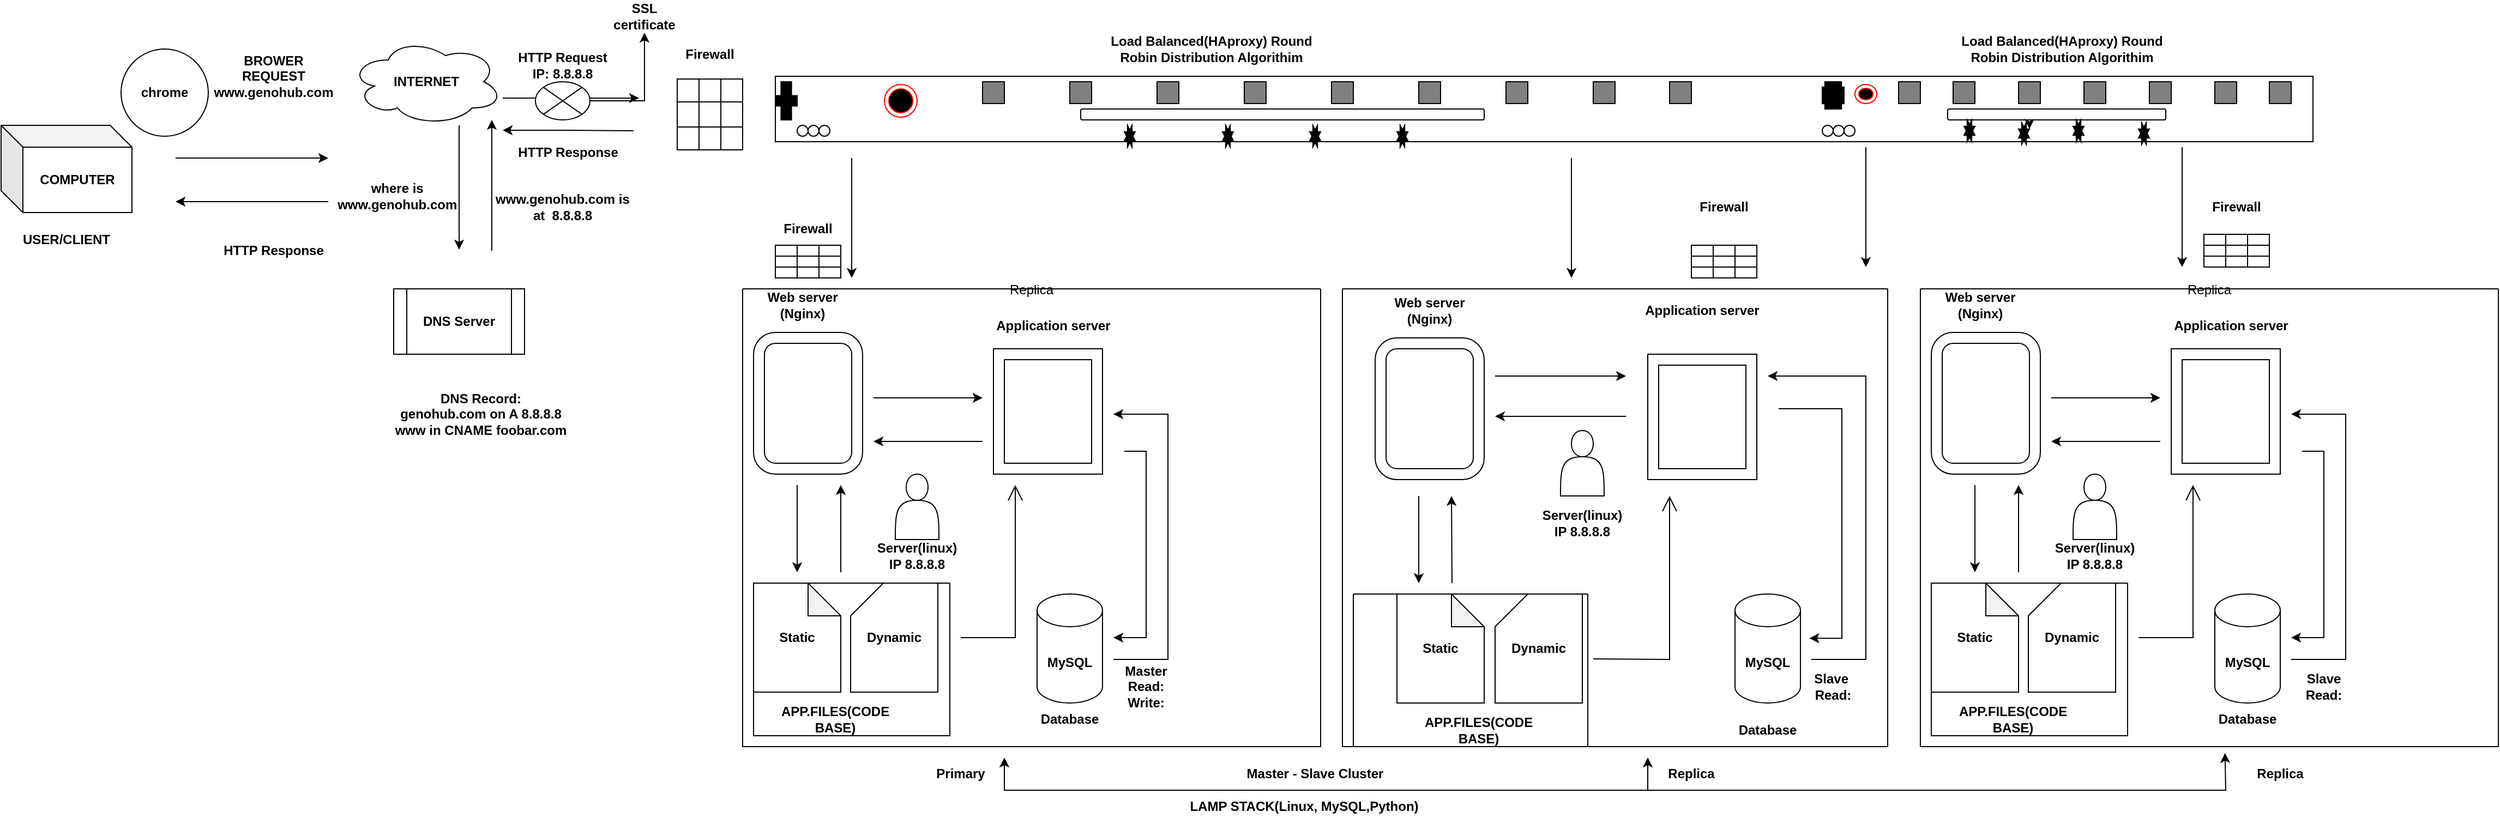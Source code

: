 <mxfile version="20.8.16" type="device"><diagram name="Page-1" id="HRoF7E5MHBANflmWpe7b"><mxGraphModel dx="2460" dy="1522" grid="1" gridSize="10" guides="1" tooltips="1" connect="1" arrows="1" fold="1" page="1" pageScale="1" pageWidth="1100" pageHeight="850" math="0" shadow="0"><root><mxCell id="0"/><mxCell id="1" parent="0"/><mxCell id="24E-04LCnpg_u3vBAGib-1" value="USER/CLIENT" style="text;html=1;strokeColor=none;fillColor=none;align=center;verticalAlign=middle;whiteSpace=wrap;rounded=0;fontStyle=1" vertex="1" parent="1"><mxGeometry x="-70" y="-520" width="60" height="30" as="geometry"/></mxCell><mxCell id="24E-04LCnpg_u3vBAGib-2" value="chrome" style="ellipse;whiteSpace=wrap;html=1;aspect=fixed;fontStyle=1" vertex="1" parent="1"><mxGeometry x="10" y="-680" width="80" height="80" as="geometry"/></mxCell><mxCell id="24E-04LCnpg_u3vBAGib-3" value="BROWER REQUEST&lt;br&gt;www.genohub.com" style="text;html=1;strokeColor=none;fillColor=none;align=center;verticalAlign=middle;whiteSpace=wrap;rounded=0;fontStyle=1" vertex="1" parent="1"><mxGeometry x="100" y="-680" width="100" height="50" as="geometry"/></mxCell><mxCell id="24E-04LCnpg_u3vBAGib-4" value="" style="edgeStyle=none;orthogonalLoop=1;jettySize=auto;html=1;rounded=0;" edge="1" parent="1"><mxGeometry width="80" relative="1" as="geometry"><mxPoint x="110" y="-580" as="sourcePoint"/><mxPoint x="200" y="-580" as="targetPoint"/><Array as="points"><mxPoint x="60" y="-580"/><mxPoint x="120" y="-580"/></Array></mxGeometry></mxCell><mxCell id="24E-04LCnpg_u3vBAGib-5" value="" style="ellipse;shape=cloud;whiteSpace=wrap;html=1;" vertex="1" parent="1"><mxGeometry x="220" y="-690" width="140" height="80" as="geometry"/></mxCell><mxCell id="24E-04LCnpg_u3vBAGib-6" value="INTERNET" style="text;html=1;strokeColor=none;fillColor=none;align=center;verticalAlign=middle;whiteSpace=wrap;rounded=0;fontStyle=1" vertex="1" parent="1"><mxGeometry x="260" y="-665" width="60" height="30" as="geometry"/></mxCell><mxCell id="24E-04LCnpg_u3vBAGib-7" value="" style="edgeStyle=none;orthogonalLoop=1;jettySize=auto;html=1;rounded=0;" edge="1" parent="1"><mxGeometry width="80" relative="1" as="geometry"><mxPoint x="200" y="-540" as="sourcePoint"/><mxPoint x="60" y="-540" as="targetPoint"/><Array as="points"/></mxGeometry></mxCell><mxCell id="24E-04LCnpg_u3vBAGib-8" value="" style="edgeStyle=none;orthogonalLoop=1;jettySize=auto;html=1;rounded=0;" edge="1" parent="1"><mxGeometry width="100" relative="1" as="geometry"><mxPoint x="360" y="-635" as="sourcePoint"/><mxPoint x="485" y="-635" as="targetPoint"/><Array as="points"/></mxGeometry></mxCell><mxCell id="24E-04LCnpg_u3vBAGib-9" value="" style="edgeStyle=none;orthogonalLoop=1;jettySize=auto;html=1;rounded=0;" edge="1" parent="1"><mxGeometry width="80" relative="1" as="geometry"><mxPoint x="480" y="-605" as="sourcePoint"/><mxPoint x="360" y="-605.5" as="targetPoint"/><Array as="points"><mxPoint x="420" y="-605.5"/><mxPoint x="380" y="-605.5"/></Array></mxGeometry></mxCell><mxCell id="24E-04LCnpg_u3vBAGib-10" value="" style="edgeStyle=none;orthogonalLoop=1;jettySize=auto;html=1;rounded=0;entryX=0.25;entryY=0.875;entryDx=0;entryDy=0;entryPerimeter=0;" edge="1" parent="1"><mxGeometry width="80" relative="1" as="geometry"><mxPoint x="350" y="-525" as="sourcePoint"/><mxPoint x="350" y="-615" as="targetPoint"/><Array as="points"><mxPoint x="350" y="-495"/></Array></mxGeometry></mxCell><mxCell id="24E-04LCnpg_u3vBAGib-11" style="edgeStyle=orthogonalEdgeStyle;rounded=0;orthogonalLoop=1;jettySize=auto;html=1;exitX=0.55;exitY=0.95;exitDx=0;exitDy=0;exitPerimeter=0;" edge="1" parent="1"><mxGeometry relative="1" as="geometry"><mxPoint x="320" y="-496" as="targetPoint"/><mxPoint x="320" y="-610" as="sourcePoint"/><Array as="points"><mxPoint x="320" y="-590"/><mxPoint x="320" y="-590"/></Array></mxGeometry></mxCell><mxCell id="24E-04LCnpg_u3vBAGib-12" value="where is&amp;nbsp;&lt;br&gt;www.genohub.com&amp;nbsp;" style="text;html=1;strokeColor=none;fillColor=none;align=center;verticalAlign=middle;whiteSpace=wrap;rounded=0;fontStyle=1" vertex="1" parent="1"><mxGeometry x="230" y="-560" width="70" height="30" as="geometry"/></mxCell><mxCell id="24E-04LCnpg_u3vBAGib-13" value="www.genohub.com&amp;nbsp;is at&amp;nbsp; 8.8.8.8" style="text;html=1;strokeColor=none;fillColor=none;align=center;verticalAlign=middle;whiteSpace=wrap;rounded=0;fontStyle=1" vertex="1" parent="1"><mxGeometry x="370" y="-550" width="90" height="30" as="geometry"/></mxCell><mxCell id="24E-04LCnpg_u3vBAGib-14" value="HTTP Response" style="text;html=1;strokeColor=none;fillColor=none;align=center;verticalAlign=middle;whiteSpace=wrap;rounded=0;fontStyle=1" vertex="1" parent="1"><mxGeometry x="100" y="-510" width="100" height="30" as="geometry"/></mxCell><mxCell id="24E-04LCnpg_u3vBAGib-15" value="HTTP Request IP: 8.8.8.8" style="text;html=1;strokeColor=none;fillColor=none;align=center;verticalAlign=middle;whiteSpace=wrap;rounded=0;fontStyle=1" vertex="1" parent="1"><mxGeometry x="370" y="-680" width="90" height="30" as="geometry"/></mxCell><mxCell id="24E-04LCnpg_u3vBAGib-16" value="HTTP Response" style="text;html=1;strokeColor=none;fillColor=none;align=center;verticalAlign=middle;whiteSpace=wrap;rounded=0;fontStyle=1" vertex="1" parent="1"><mxGeometry x="370" y="-600" width="100" height="30" as="geometry"/></mxCell><mxCell id="24E-04LCnpg_u3vBAGib-17" value="DNS Server" style="shape=process;whiteSpace=wrap;html=1;backgroundOutline=1;fontStyle=1" vertex="1" parent="1"><mxGeometry x="260" y="-460" width="120" height="60" as="geometry"/></mxCell><mxCell id="24E-04LCnpg_u3vBAGib-18" value="DNS Record:&lt;br&gt;genohub.com on A 8.8.8.8&lt;br&gt;www in CNAME foobar.com" style="text;html=1;strokeColor=none;fillColor=none;align=center;verticalAlign=middle;whiteSpace=wrap;rounded=0;fontStyle=1" vertex="1" parent="1"><mxGeometry x="250" y="-370" width="180" height="50" as="geometry"/></mxCell><mxCell id="24E-04LCnpg_u3vBAGib-19" value="COMPUTER" style="shape=cube;whiteSpace=wrap;html=1;boundedLbl=1;backgroundOutline=1;darkOpacity=0.05;darkOpacity2=0.1;fontStyle=1" vertex="1" parent="1"><mxGeometry x="-100" y="-610" width="120" height="80" as="geometry"/></mxCell><mxCell id="24E-04LCnpg_u3vBAGib-20" value="" style="verticalLabelPosition=bottom;verticalAlign=top;html=1;shape=mxgraph.basic.rect;fillColor2=none;strokeWidth=1;size=20;indent=5;" vertex="1" parent="1"><mxGeometry x="610" y="-655" width="1410" height="60" as="geometry"/></mxCell><mxCell id="24E-04LCnpg_u3vBAGib-21" value="Server(linux)&lt;br&gt;IP 8.8.8.8" style="text;html=1;strokeColor=none;fillColor=none;align=center;verticalAlign=middle;whiteSpace=wrap;rounded=0;fontStyle=1" vertex="1" parent="1"><mxGeometry x="1310" y="-260" width="80" height="30" as="geometry"/></mxCell><mxCell id="24E-04LCnpg_u3vBAGib-22" value="Static" style="shape=note;whiteSpace=wrap;html=1;backgroundOutline=1;darkOpacity=0.05;fontStyle=1" vertex="1" parent="1"><mxGeometry x="1180" y="-180" width="80" height="100" as="geometry"/></mxCell><mxCell id="24E-04LCnpg_u3vBAGib-23" value="Dynamic" style="shape=card;whiteSpace=wrap;html=1;fontStyle=1" vertex="1" parent="1"><mxGeometry x="1270" y="-180" width="80" height="100" as="geometry"/></mxCell><mxCell id="24E-04LCnpg_u3vBAGib-24" value="&lt;b&gt;MySQL&lt;/b&gt;" style="shape=cylinder3;whiteSpace=wrap;html=1;boundedLbl=1;backgroundOutline=1;size=15;" vertex="1" parent="1"><mxGeometry x="1490" y="-180" width="60" height="100" as="geometry"/></mxCell><mxCell id="24E-04LCnpg_u3vBAGib-25" value="" style="shape=actor;whiteSpace=wrap;html=1;" vertex="1" parent="1"><mxGeometry x="1330" y="-330" width="40" height="60" as="geometry"/></mxCell><mxCell id="24E-04LCnpg_u3vBAGib-26" value="" style="endArrow=open;endFill=1;endSize=12;html=1;rounded=0;" edge="1" parent="1"><mxGeometry width="160" relative="1" as="geometry"><mxPoint x="1360" y="-120.5" as="sourcePoint"/><mxPoint x="1430" y="-270" as="targetPoint"/><Array as="points"><mxPoint x="1430" y="-120"/><mxPoint x="1430" y="-190"/></Array></mxGeometry></mxCell><mxCell id="24E-04LCnpg_u3vBAGib-27" value="" style="verticalLabelPosition=bottom;verticalAlign=top;html=1;shape=mxgraph.basic.8_point_star;rotation=-180;fillColor=#000000;" vertex="1" parent="1"><mxGeometry x="1020" y="-610" width="10" height="20" as="geometry"/></mxCell><mxCell id="24E-04LCnpg_u3vBAGib-28" value="" style="verticalLabelPosition=bottom;verticalAlign=top;html=1;shape=mxgraph.basic.8_point_star;fillColor=#000000;" vertex="1" parent="1"><mxGeometry x="1100" y="-610" width="10" height="20" as="geometry"/></mxCell><mxCell id="24E-04LCnpg_u3vBAGib-29" value="" style="verticalLabelPosition=bottom;verticalAlign=top;html=1;shape=mxgraph.basic.8_point_star;fillColor=#000000;" vertex="1" parent="1"><mxGeometry x="1180" y="-610" width="10" height="20" as="geometry"/></mxCell><mxCell id="24E-04LCnpg_u3vBAGib-30" value="" style="verticalLabelPosition=bottom;verticalAlign=top;html=1;shape=mxgraph.basic.8_point_star;fillColor=#000000;" vertex="1" parent="1"><mxGeometry x="930" y="-610" width="10" height="20" as="geometry"/></mxCell><mxCell id="24E-04LCnpg_u3vBAGib-31" value="" style="whiteSpace=wrap;html=1;aspect=fixed;rotation=90;fillColor=#808080;" vertex="1" parent="1"><mxGeometry x="960" y="-650" width="20" height="20" as="geometry"/></mxCell><mxCell id="24E-04LCnpg_u3vBAGib-32" value="" style="whiteSpace=wrap;html=1;aspect=fixed;rotation=90;fillColor=#808080;" vertex="1" parent="1"><mxGeometry x="1040" y="-650" width="20" height="20" as="geometry"/></mxCell><mxCell id="24E-04LCnpg_u3vBAGib-33" value="" style="whiteSpace=wrap;html=1;aspect=fixed;rotation=90;fillColor=#808080;" vertex="1" parent="1"><mxGeometry x="1120" y="-650" width="20" height="20" as="geometry"/></mxCell><mxCell id="24E-04LCnpg_u3vBAGib-34" value="" style="whiteSpace=wrap;html=1;aspect=fixed;rotation=90;fillColor=#808080;" vertex="1" parent="1"><mxGeometry x="1200" y="-650" width="20" height="20" as="geometry"/></mxCell><mxCell id="24E-04LCnpg_u3vBAGib-35" value="" style="whiteSpace=wrap;html=1;aspect=fixed;rotation=90;fillColor=#808080;" vertex="1" parent="1"><mxGeometry x="1280" y="-650" width="20" height="20" as="geometry"/></mxCell><mxCell id="24E-04LCnpg_u3vBAGib-36" value="" style="whiteSpace=wrap;html=1;aspect=fixed;rotation=90;fillColor=#808080;" vertex="1" parent="1"><mxGeometry x="800" y="-650" width="20" height="20" as="geometry"/></mxCell><mxCell id="24E-04LCnpg_u3vBAGib-37" value="" style="whiteSpace=wrap;html=1;aspect=fixed;rotation=90;fillColor=#808080;" vertex="1" parent="1"><mxGeometry x="1430" y="-650" width="20" height="20" as="geometry"/></mxCell><mxCell id="24E-04LCnpg_u3vBAGib-38" value="" style="whiteSpace=wrap;html=1;aspect=fixed;rotation=90;fillColor=#808080;" vertex="1" parent="1"><mxGeometry x="1360" y="-650" width="20" height="20" as="geometry"/></mxCell><mxCell id="24E-04LCnpg_u3vBAGib-39" value="" style="whiteSpace=wrap;html=1;aspect=fixed;rotation=90;fillColor=#808080;" vertex="1" parent="1"><mxGeometry x="880" y="-650" width="20" height="20" as="geometry"/></mxCell><mxCell id="24E-04LCnpg_u3vBAGib-40" value="" style="rounded=1;whiteSpace=wrap;html=1;fillColor=#FFFFFF;" vertex="1" parent="1"><mxGeometry x="890" y="-625" width="370" height="10" as="geometry"/></mxCell><mxCell id="24E-04LCnpg_u3vBAGib-41" value="" style="ellipse;whiteSpace=wrap;html=1;aspect=fixed;fillColor=#FFFFFF;" vertex="1" parent="1"><mxGeometry x="630" y="-610" width="10" height="10" as="geometry"/></mxCell><mxCell id="24E-04LCnpg_u3vBAGib-42" value="" style="ellipse;whiteSpace=wrap;html=1;aspect=fixed;fillColor=#FFFFFF;" vertex="1" parent="1"><mxGeometry x="650" y="-610" width="10" height="10" as="geometry"/></mxCell><mxCell id="24E-04LCnpg_u3vBAGib-43" value="" style="ellipse;whiteSpace=wrap;html=1;aspect=fixed;fillColor=#FFFFFF;" vertex="1" parent="1"><mxGeometry x="640" y="-610" width="10" height="10" as="geometry"/></mxCell><mxCell id="24E-04LCnpg_u3vBAGib-44" value="" style="shape=cross;whiteSpace=wrap;html=1;fillColor=#000000;size=0.48;" vertex="1" parent="1"><mxGeometry x="610" y="-650" width="20" height="35" as="geometry"/></mxCell><mxCell id="24E-04LCnpg_u3vBAGib-45" value="Replica" style="swimlane;startSize=0;fontStyle=0" vertex="1" parent="1"><mxGeometry x="580" y="-460" width="530" height="420" as="geometry"/></mxCell><mxCell id="24E-04LCnpg_u3vBAGib-46" value="Dynamic" style="shape=card;whiteSpace=wrap;html=1;fontStyle=1" vertex="1" parent="24E-04LCnpg_u3vBAGib-45"><mxGeometry x="99" y="270" width="80" height="100" as="geometry"/></mxCell><mxCell id="24E-04LCnpg_u3vBAGib-47" value="Static" style="shape=note;whiteSpace=wrap;html=1;backgroundOutline=1;darkOpacity=0.05;fontStyle=1" vertex="1" parent="24E-04LCnpg_u3vBAGib-45"><mxGeometry x="10" y="270" width="80" height="100" as="geometry"/></mxCell><mxCell id="24E-04LCnpg_u3vBAGib-48" value="APP.FILES(CODE BASE)" style="text;html=1;strokeColor=none;fillColor=none;align=center;verticalAlign=middle;whiteSpace=wrap;rounded=0;fontStyle=1" vertex="1" parent="24E-04LCnpg_u3vBAGib-45"><mxGeometry x="50" y="380" width="70" height="30" as="geometry"/></mxCell><mxCell id="24E-04LCnpg_u3vBAGib-49" value="MySQL" style="shape=cylinder3;whiteSpace=wrap;html=1;boundedLbl=1;backgroundOutline=1;size=15;fontStyle=1" vertex="1" parent="24E-04LCnpg_u3vBAGib-45"><mxGeometry x="270" y="280" width="60" height="100" as="geometry"/></mxCell><mxCell id="24E-04LCnpg_u3vBAGib-50" value="Database" style="text;html=1;strokeColor=none;fillColor=none;align=center;verticalAlign=middle;whiteSpace=wrap;rounded=0;fontStyle=1" vertex="1" parent="24E-04LCnpg_u3vBAGib-45"><mxGeometry x="270" y="380" width="60" height="30" as="geometry"/></mxCell><mxCell id="24E-04LCnpg_u3vBAGib-51" value="" style="edgeStyle=none;orthogonalLoop=1;jettySize=auto;html=1;rounded=0;" edge="1" parent="24E-04LCnpg_u3vBAGib-45"><mxGeometry width="100" relative="1" as="geometry"><mxPoint x="120" y="100" as="sourcePoint"/><mxPoint x="220" y="100" as="targetPoint"/><Array as="points"/></mxGeometry></mxCell><mxCell id="24E-04LCnpg_u3vBAGib-52" value="" style="verticalLabelPosition=bottom;verticalAlign=top;html=1;shape=mxgraph.basic.frame;dx=10;whiteSpace=wrap;" vertex="1" parent="24E-04LCnpg_u3vBAGib-45"><mxGeometry x="230" y="55" width="100" height="115" as="geometry"/></mxCell><mxCell id="24E-04LCnpg_u3vBAGib-53" value="" style="edgeStyle=none;orthogonalLoop=1;jettySize=auto;html=1;rounded=0;" edge="1" parent="24E-04LCnpg_u3vBAGib-45"><mxGeometry width="80" relative="1" as="geometry"><mxPoint x="340" y="340" as="sourcePoint"/><mxPoint x="340" y="115" as="targetPoint"/><Array as="points"><mxPoint x="360" y="340"/><mxPoint x="390" y="340"/><mxPoint x="390" y="275"/><mxPoint x="390" y="115"/></Array></mxGeometry></mxCell><mxCell id="24E-04LCnpg_u3vBAGib-54" value="" style="edgeStyle=orthogonalEdgeStyle;rounded=0;orthogonalLoop=1;jettySize=auto;html=1;" edge="1" parent="24E-04LCnpg_u3vBAGib-45"><mxGeometry relative="1" as="geometry"><mxPoint x="50" y="190" as="sourcePoint"/><mxPoint x="50" y="260" as="targetPoint"/><Array as="points"><mxPoint x="50" y="180"/><mxPoint x="50" y="180"/></Array></mxGeometry></mxCell><mxCell id="24E-04LCnpg_u3vBAGib-55" style="edgeStyle=orthogonalEdgeStyle;rounded=0;orthogonalLoop=1;jettySize=auto;html=1;" edge="1" parent="24E-04LCnpg_u3vBAGib-45"><mxGeometry relative="1" as="geometry"><mxPoint x="340" y="320" as="targetPoint"/><mxPoint x="350" y="149" as="sourcePoint"/><Array as="points"><mxPoint x="370" y="149"/><mxPoint x="370" y="320"/><mxPoint x="340" y="320"/></Array></mxGeometry></mxCell><mxCell id="24E-04LCnpg_u3vBAGib-56" value="" style="endArrow=open;endFill=1;endSize=12;html=1;rounded=0;" edge="1" parent="24E-04LCnpg_u3vBAGib-45"><mxGeometry width="160" relative="1" as="geometry"><mxPoint x="200" y="320" as="sourcePoint"/><mxPoint x="250" y="180" as="targetPoint"/><Array as="points"><mxPoint x="250" y="320"/><mxPoint x="250" y="250"/></Array></mxGeometry></mxCell><mxCell id="24E-04LCnpg_u3vBAGib-57" value="" style="shape=actor;whiteSpace=wrap;html=1;" vertex="1" parent="24E-04LCnpg_u3vBAGib-45"><mxGeometry x="140" y="170" width="40" height="60" as="geometry"/></mxCell><mxCell id="24E-04LCnpg_u3vBAGib-58" value="Server(linux)&lt;br&gt;IP 8.8.8.8" style="text;html=1;strokeColor=none;fillColor=none;align=center;verticalAlign=middle;whiteSpace=wrap;rounded=0;fontStyle=1" vertex="1" parent="24E-04LCnpg_u3vBAGib-45"><mxGeometry x="120" y="230" width="80" height="30" as="geometry"/></mxCell><mxCell id="24E-04LCnpg_u3vBAGib-59" value="&lt;b&gt;Application server&lt;/b&gt;" style="text;strokeColor=none;align=center;fillColor=none;html=1;verticalAlign=middle;whiteSpace=wrap;rounded=0;" vertex="1" parent="24E-04LCnpg_u3vBAGib-45"><mxGeometry x="230" y="18.75" width="110" height="30" as="geometry"/></mxCell><mxCell id="24E-04LCnpg_u3vBAGib-60" value="" style="edgeStyle=none;orthogonalLoop=1;jettySize=auto;html=1;rounded=0;" edge="1" parent="24E-04LCnpg_u3vBAGib-45"><mxGeometry width="80" relative="1" as="geometry"><mxPoint x="90" y="260" as="sourcePoint"/><mxPoint x="90" y="180" as="targetPoint"/><Array as="points"/></mxGeometry></mxCell><mxCell id="24E-04LCnpg_u3vBAGib-61" value="" style="swimlane;startSize=0;" vertex="1" parent="24E-04LCnpg_u3vBAGib-45"><mxGeometry x="10" y="270" width="180" height="140" as="geometry"/></mxCell><mxCell id="24E-04LCnpg_u3vBAGib-62" value="" style="verticalLabelPosition=bottom;verticalAlign=top;html=1;shape=mxgraph.basic.rounded_frame;dx=10;whiteSpace=wrap;fillColor=#FFFFFF;" vertex="1" parent="24E-04LCnpg_u3vBAGib-45"><mxGeometry x="10" y="40" width="100" height="130" as="geometry"/></mxCell><mxCell id="24E-04LCnpg_u3vBAGib-63" value="&lt;b&gt;Web server&lt;br&gt;(Nginx)&lt;br&gt;&lt;/b&gt;" style="text;html=1;strokeColor=none;fillColor=none;align=center;verticalAlign=middle;whiteSpace=wrap;rounded=0;" vertex="1" parent="24E-04LCnpg_u3vBAGib-45"><mxGeometry x="20" width="70" height="30" as="geometry"/></mxCell><mxCell id="24E-04LCnpg_u3vBAGib-64" value="" style="edgeStyle=none;orthogonalLoop=1;jettySize=auto;html=1;rounded=0;" edge="1" parent="24E-04LCnpg_u3vBAGib-45"><mxGeometry width="80" relative="1" as="geometry"><mxPoint x="220" y="140" as="sourcePoint"/><mxPoint x="120" y="140" as="targetPoint"/><Array as="points"><mxPoint x="130" y="140"/></Array></mxGeometry></mxCell><mxCell id="24E-04LCnpg_u3vBAGib-65" value="Master&lt;br&gt;Read:&lt;br&gt;Write:" style="text;html=1;strokeColor=none;fillColor=none;align=center;verticalAlign=middle;whiteSpace=wrap;rounded=0;fontStyle=1" vertex="1" parent="24E-04LCnpg_u3vBAGib-45"><mxGeometry x="340" y="350" width="60" height="30" as="geometry"/></mxCell><mxCell id="24E-04LCnpg_u3vBAGib-66" value="" style="swimlane;startSize=0;fillColor=#FFFFFF;" vertex="1" parent="1"><mxGeometry x="1130" y="-460" width="500" height="420" as="geometry"/></mxCell><mxCell id="24E-04LCnpg_u3vBAGib-67" value="Database" style="text;html=1;strokeColor=none;fillColor=none;align=center;verticalAlign=middle;whiteSpace=wrap;rounded=0;fontStyle=1" vertex="1" parent="24E-04LCnpg_u3vBAGib-66"><mxGeometry x="360" y="390" width="60" height="30" as="geometry"/></mxCell><mxCell id="24E-04LCnpg_u3vBAGib-68" value="APP.FILES(CODE BASE)" style="text;html=1;strokeColor=none;fillColor=none;align=center;verticalAlign=middle;whiteSpace=wrap;rounded=0;fontStyle=1" vertex="1" parent="24E-04LCnpg_u3vBAGib-66"><mxGeometry x="90" y="390" width="70" height="30" as="geometry"/></mxCell><mxCell id="24E-04LCnpg_u3vBAGib-69" value="" style="verticalLabelPosition=bottom;verticalAlign=top;html=1;shape=mxgraph.basic.rounded_frame;dx=10;whiteSpace=wrap;fillColor=#FFFFFF;" vertex="1" parent="24E-04LCnpg_u3vBAGib-66"><mxGeometry x="30" y="45" width="100" height="130" as="geometry"/></mxCell><mxCell id="24E-04LCnpg_u3vBAGib-70" value="&lt;b&gt;Web server&lt;br&gt;(Nginx)&lt;br&gt;&lt;/b&gt;" style="text;html=1;strokeColor=none;fillColor=none;align=center;verticalAlign=middle;whiteSpace=wrap;rounded=0;" vertex="1" parent="24E-04LCnpg_u3vBAGib-66"><mxGeometry x="45" y="5" width="70" height="30" as="geometry"/></mxCell><mxCell id="24E-04LCnpg_u3vBAGib-71" value="" style="verticalLabelPosition=bottom;verticalAlign=top;html=1;shape=mxgraph.basic.frame;dx=10;whiteSpace=wrap;" vertex="1" parent="24E-04LCnpg_u3vBAGib-66"><mxGeometry x="280" y="60" width="100" height="115" as="geometry"/></mxCell><mxCell id="24E-04LCnpg_u3vBAGib-72" value="&lt;b&gt;Application server&lt;/b&gt;" style="text;strokeColor=none;align=center;fillColor=none;html=1;verticalAlign=middle;whiteSpace=wrap;rounded=0;" vertex="1" parent="24E-04LCnpg_u3vBAGib-66"><mxGeometry x="275" y="5" width="110" height="30" as="geometry"/></mxCell><mxCell id="24E-04LCnpg_u3vBAGib-73" value="" style="edgeStyle=none;orthogonalLoop=1;jettySize=auto;html=1;rounded=0;" edge="1" parent="24E-04LCnpg_u3vBAGib-66"><mxGeometry width="80" relative="1" as="geometry"><mxPoint x="260" y="117" as="sourcePoint"/><mxPoint x="140" y="117" as="targetPoint"/><Array as="points"><mxPoint x="160" y="117"/></Array></mxGeometry></mxCell><mxCell id="24E-04LCnpg_u3vBAGib-74" value="" style="edgeStyle=none;orthogonalLoop=1;jettySize=auto;html=1;rounded=0;" edge="1" parent="24E-04LCnpg_u3vBAGib-66"><mxGeometry width="100" relative="1" as="geometry"><mxPoint x="140" y="80" as="sourcePoint"/><mxPoint x="260" y="80" as="targetPoint"/><Array as="points"/></mxGeometry></mxCell><mxCell id="24E-04LCnpg_u3vBAGib-75" style="edgeStyle=orthogonalEdgeStyle;rounded=0;orthogonalLoop=1;jettySize=auto;html=1;" edge="1" parent="24E-04LCnpg_u3vBAGib-66"><mxGeometry relative="1" as="geometry"><mxPoint x="428.2" y="320.585" as="targetPoint"/><mxPoint x="400" y="110" as="sourcePoint"/><Array as="points"><mxPoint x="458" y="110"/><mxPoint x="458" y="321"/></Array></mxGeometry></mxCell><mxCell id="24E-04LCnpg_u3vBAGib-76" value="" style="edgeStyle=none;orthogonalLoop=1;jettySize=auto;html=1;rounded=0;" edge="1" parent="24E-04LCnpg_u3vBAGib-66"><mxGeometry width="80" relative="1" as="geometry"><mxPoint x="430" y="340" as="sourcePoint"/><mxPoint x="390" y="80" as="targetPoint"/><Array as="points"><mxPoint x="430" y="340"/><mxPoint x="450" y="340"/><mxPoint x="480" y="340"/><mxPoint x="480" y="285"/><mxPoint x="480" y="240"/><mxPoint x="480" y="80"/></Array></mxGeometry></mxCell><mxCell id="24E-04LCnpg_u3vBAGib-77" value="" style="edgeStyle=none;orthogonalLoop=1;jettySize=auto;html=1;rounded=0;" edge="1" parent="24E-04LCnpg_u3vBAGib-66"><mxGeometry width="80" relative="1" as="geometry"><mxPoint x="100.5" y="270" as="sourcePoint"/><mxPoint x="100" y="190" as="targetPoint"/><Array as="points"/></mxGeometry></mxCell><mxCell id="24E-04LCnpg_u3vBAGib-78" style="edgeStyle=orthogonalEdgeStyle;rounded=0;orthogonalLoop=1;jettySize=auto;html=1;exitX=0.5;exitY=1;exitDx=0;exitDy=0;exitPerimeter=0;" edge="1" parent="24E-04LCnpg_u3vBAGib-66" source="24E-04LCnpg_u3vBAGib-69" target="24E-04LCnpg_u3vBAGib-69"><mxGeometry relative="1" as="geometry"/></mxCell><mxCell id="24E-04LCnpg_u3vBAGib-79" value="" style="edgeStyle=orthogonalEdgeStyle;rounded=0;orthogonalLoop=1;jettySize=auto;html=1;" edge="1" parent="24E-04LCnpg_u3vBAGib-66"><mxGeometry relative="1" as="geometry"><mxPoint x="70" y="190" as="sourcePoint"/><mxPoint x="70" y="270" as="targetPoint"/><Array as="points"><mxPoint x="70" y="220"/><mxPoint x="70" y="220"/></Array></mxGeometry></mxCell><mxCell id="24E-04LCnpg_u3vBAGib-80" value="Slave&amp;nbsp;&lt;br&gt;Read:" style="text;html=1;strokeColor=none;fillColor=none;align=center;verticalAlign=middle;whiteSpace=wrap;rounded=0;fontStyle=1" vertex="1" parent="24E-04LCnpg_u3vBAGib-66"><mxGeometry x="420" y="350" width="60" height="30" as="geometry"/></mxCell><mxCell id="24E-04LCnpg_u3vBAGib-81" value="" style="swimlane;startSize=0;" vertex="1" parent="24E-04LCnpg_u3vBAGib-66"><mxGeometry x="10" y="280" width="215" height="140" as="geometry"/></mxCell><mxCell id="24E-04LCnpg_u3vBAGib-82" value="" style="edgeStyle=orthogonalEdgeStyle;rounded=0;orthogonalLoop=1;jettySize=auto;html=1;" edge="1" parent="1"><mxGeometry relative="1" as="geometry"><mxPoint x="680" y="-580" as="sourcePoint"/><mxPoint x="680" y="-470" as="targetPoint"/><Array as="points"><mxPoint x="680" y="-500"/><mxPoint x="680" y="-500"/></Array></mxGeometry></mxCell><mxCell id="24E-04LCnpg_u3vBAGib-83" value="" style="edgeStyle=orthogonalEdgeStyle;rounded=0;orthogonalLoop=1;jettySize=auto;html=1;" edge="1" parent="1"><mxGeometry relative="1" as="geometry"><mxPoint x="1340" y="-580" as="sourcePoint"/><mxPoint x="1340" y="-470" as="targetPoint"/><Array as="points"><mxPoint x="1340" y="-470"/><mxPoint x="1340" y="-470"/></Array></mxGeometry></mxCell><mxCell id="24E-04LCnpg_u3vBAGib-84" value="" style="shape=table;startSize=0;container=1;collapsible=0;childLayout=tableLayout;fontSize=16;fillColor=#FFFFFF;" vertex="1" parent="1"><mxGeometry x="520" y="-652.5" width="60" height="65" as="geometry"/></mxCell><mxCell id="24E-04LCnpg_u3vBAGib-85" value="" style="shape=tableRow;horizontal=0;startSize=0;swimlaneHead=0;swimlaneBody=0;strokeColor=inherit;top=0;left=0;bottom=0;right=0;collapsible=0;dropTarget=0;fillColor=none;points=[[0,0.5],[1,0.5]];portConstraint=eastwest;fontSize=16;" vertex="1" parent="24E-04LCnpg_u3vBAGib-84"><mxGeometry width="60" height="21" as="geometry"/></mxCell><mxCell id="24E-04LCnpg_u3vBAGib-86" value="" style="shape=partialRectangle;html=1;whiteSpace=wrap;connectable=0;strokeColor=inherit;overflow=hidden;fillColor=none;top=0;left=0;bottom=0;right=0;pointerEvents=1;fontSize=16;" vertex="1" parent="24E-04LCnpg_u3vBAGib-85"><mxGeometry width="20" height="21" as="geometry"><mxRectangle width="20" height="21" as="alternateBounds"/></mxGeometry></mxCell><mxCell id="24E-04LCnpg_u3vBAGib-87" value="" style="shape=partialRectangle;html=1;whiteSpace=wrap;connectable=0;strokeColor=inherit;overflow=hidden;fillColor=none;top=0;left=0;bottom=0;right=0;pointerEvents=1;fontSize=16;" vertex="1" parent="24E-04LCnpg_u3vBAGib-85"><mxGeometry x="20" width="20" height="21" as="geometry"><mxRectangle width="20" height="21" as="alternateBounds"/></mxGeometry></mxCell><mxCell id="24E-04LCnpg_u3vBAGib-88" value="" style="shape=partialRectangle;html=1;whiteSpace=wrap;connectable=0;strokeColor=inherit;overflow=hidden;fillColor=none;top=0;left=0;bottom=0;right=0;pointerEvents=1;fontSize=16;" vertex="1" parent="24E-04LCnpg_u3vBAGib-85"><mxGeometry x="40" width="20" height="21" as="geometry"><mxRectangle width="20" height="21" as="alternateBounds"/></mxGeometry></mxCell><mxCell id="24E-04LCnpg_u3vBAGib-89" value="" style="shape=tableRow;horizontal=0;startSize=0;swimlaneHead=0;swimlaneBody=0;strokeColor=inherit;top=0;left=0;bottom=0;right=0;collapsible=0;dropTarget=0;fillColor=none;points=[[0,0.5],[1,0.5]];portConstraint=eastwest;fontSize=16;" vertex="1" parent="24E-04LCnpg_u3vBAGib-84"><mxGeometry y="21" width="60" height="23" as="geometry"/></mxCell><mxCell id="24E-04LCnpg_u3vBAGib-90" value="" style="shape=partialRectangle;html=1;whiteSpace=wrap;connectable=0;strokeColor=inherit;overflow=hidden;fillColor=none;top=0;left=0;bottom=0;right=0;pointerEvents=1;fontSize=16;" vertex="1" parent="24E-04LCnpg_u3vBAGib-89"><mxGeometry width="20" height="23" as="geometry"><mxRectangle width="20" height="23" as="alternateBounds"/></mxGeometry></mxCell><mxCell id="24E-04LCnpg_u3vBAGib-91" value="" style="shape=partialRectangle;html=1;whiteSpace=wrap;connectable=0;strokeColor=inherit;overflow=hidden;fillColor=none;top=0;left=0;bottom=0;right=0;pointerEvents=1;fontSize=16;" vertex="1" parent="24E-04LCnpg_u3vBAGib-89"><mxGeometry x="20" width="20" height="23" as="geometry"><mxRectangle width="20" height="23" as="alternateBounds"/></mxGeometry></mxCell><mxCell id="24E-04LCnpg_u3vBAGib-92" value="" style="shape=partialRectangle;html=1;whiteSpace=wrap;connectable=0;strokeColor=inherit;overflow=hidden;fillColor=none;top=0;left=0;bottom=0;right=0;pointerEvents=1;fontSize=16;" vertex="1" parent="24E-04LCnpg_u3vBAGib-89"><mxGeometry x="40" width="20" height="23" as="geometry"><mxRectangle width="20" height="23" as="alternateBounds"/></mxGeometry></mxCell><mxCell id="24E-04LCnpg_u3vBAGib-93" value="" style="shape=tableRow;horizontal=0;startSize=0;swimlaneHead=0;swimlaneBody=0;strokeColor=inherit;top=0;left=0;bottom=0;right=0;collapsible=0;dropTarget=0;fillColor=none;points=[[0,0.5],[1,0.5]];portConstraint=eastwest;fontSize=16;" vertex="1" parent="24E-04LCnpg_u3vBAGib-84"><mxGeometry y="44" width="60" height="21" as="geometry"/></mxCell><mxCell id="24E-04LCnpg_u3vBAGib-94" value="" style="shape=partialRectangle;html=1;whiteSpace=wrap;connectable=0;strokeColor=inherit;overflow=hidden;fillColor=none;top=0;left=0;bottom=0;right=0;pointerEvents=1;fontSize=16;" vertex="1" parent="24E-04LCnpg_u3vBAGib-93"><mxGeometry width="20" height="21" as="geometry"><mxRectangle width="20" height="21" as="alternateBounds"/></mxGeometry></mxCell><mxCell id="24E-04LCnpg_u3vBAGib-95" value="" style="shape=partialRectangle;html=1;whiteSpace=wrap;connectable=0;strokeColor=inherit;overflow=hidden;fillColor=none;top=0;left=0;bottom=0;right=0;pointerEvents=1;fontSize=16;" vertex="1" parent="24E-04LCnpg_u3vBAGib-93"><mxGeometry x="20" width="20" height="21" as="geometry"><mxRectangle width="20" height="21" as="alternateBounds"/></mxGeometry></mxCell><mxCell id="24E-04LCnpg_u3vBAGib-96" value="" style="shape=partialRectangle;html=1;whiteSpace=wrap;connectable=0;strokeColor=inherit;overflow=hidden;fillColor=none;top=0;left=0;bottom=0;right=0;pointerEvents=1;fontSize=16;" vertex="1" parent="24E-04LCnpg_u3vBAGib-93"><mxGeometry x="40" width="20" height="21" as="geometry"><mxRectangle width="20" height="21" as="alternateBounds"/></mxGeometry></mxCell><mxCell id="24E-04LCnpg_u3vBAGib-97" style="edgeStyle=orthogonalEdgeStyle;rounded=0;orthogonalLoop=1;jettySize=auto;html=1;exitX=1;exitY=0.5;exitDx=0;exitDy=0;" edge="1" parent="1" source="24E-04LCnpg_u3vBAGib-98" target="24E-04LCnpg_u3vBAGib-99"><mxGeometry relative="1" as="geometry"><mxPoint x="490" y="-710" as="targetPoint"/></mxGeometry></mxCell><mxCell id="24E-04LCnpg_u3vBAGib-98" value="" style="shape=sumEllipse;perimeter=ellipsePerimeter;whiteSpace=wrap;html=1;backgroundOutline=1;fillColor=#FFFFFF;" vertex="1" parent="1"><mxGeometry x="390" y="-650" width="50" height="35" as="geometry"/></mxCell><mxCell id="24E-04LCnpg_u3vBAGib-99" value="SSL certificate" style="text;html=1;strokeColor=none;fillColor=none;align=center;verticalAlign=middle;whiteSpace=wrap;rounded=0;fontStyle=1" vertex="1" parent="1"><mxGeometry x="460" y="-725" width="60" height="30" as="geometry"/></mxCell><mxCell id="24E-04LCnpg_u3vBAGib-100" value="Firewall" style="text;html=1;strokeColor=none;fillColor=none;align=center;verticalAlign=middle;whiteSpace=wrap;rounded=0;fontStyle=1" vertex="1" parent="1"><mxGeometry x="520" y="-690" width="60" height="30" as="geometry"/></mxCell><mxCell id="24E-04LCnpg_u3vBAGib-101" value="" style="shape=table;startSize=0;container=1;collapsible=0;childLayout=tableLayout;fontSize=16;fillColor=#FFFFFF;" vertex="1" parent="1"><mxGeometry x="610" y="-500" width="60" height="30" as="geometry"/></mxCell><mxCell id="24E-04LCnpg_u3vBAGib-102" value="" style="shape=tableRow;horizontal=0;startSize=0;swimlaneHead=0;swimlaneBody=0;strokeColor=inherit;top=0;left=0;bottom=0;right=0;collapsible=0;dropTarget=0;fillColor=none;points=[[0,0.5],[1,0.5]];portConstraint=eastwest;fontSize=16;" vertex="1" parent="24E-04LCnpg_u3vBAGib-101"><mxGeometry width="60" height="10" as="geometry"/></mxCell><mxCell id="24E-04LCnpg_u3vBAGib-103" value="" style="shape=partialRectangle;html=1;whiteSpace=wrap;connectable=0;strokeColor=inherit;overflow=hidden;fillColor=none;top=0;left=0;bottom=0;right=0;pointerEvents=1;fontSize=16;" vertex="1" parent="24E-04LCnpg_u3vBAGib-102"><mxGeometry width="20" height="10" as="geometry"><mxRectangle width="20" height="10" as="alternateBounds"/></mxGeometry></mxCell><mxCell id="24E-04LCnpg_u3vBAGib-104" value="" style="shape=partialRectangle;html=1;whiteSpace=wrap;connectable=0;strokeColor=inherit;overflow=hidden;fillColor=none;top=0;left=0;bottom=0;right=0;pointerEvents=1;fontSize=16;" vertex="1" parent="24E-04LCnpg_u3vBAGib-102"><mxGeometry x="20" width="20" height="10" as="geometry"><mxRectangle width="20" height="10" as="alternateBounds"/></mxGeometry></mxCell><mxCell id="24E-04LCnpg_u3vBAGib-105" value="" style="shape=partialRectangle;html=1;whiteSpace=wrap;connectable=0;strokeColor=inherit;overflow=hidden;fillColor=none;top=0;left=0;bottom=0;right=0;pointerEvents=1;fontSize=16;" vertex="1" parent="24E-04LCnpg_u3vBAGib-102"><mxGeometry x="40" width="20" height="10" as="geometry"><mxRectangle width="20" height="10" as="alternateBounds"/></mxGeometry></mxCell><mxCell id="24E-04LCnpg_u3vBAGib-106" value="" style="shape=tableRow;horizontal=0;startSize=0;swimlaneHead=0;swimlaneBody=0;strokeColor=inherit;top=0;left=0;bottom=0;right=0;collapsible=0;dropTarget=0;fillColor=none;points=[[0,0.5],[1,0.5]];portConstraint=eastwest;fontSize=16;" vertex="1" parent="24E-04LCnpg_u3vBAGib-101"><mxGeometry y="10" width="60" height="10" as="geometry"/></mxCell><mxCell id="24E-04LCnpg_u3vBAGib-107" value="" style="shape=partialRectangle;html=1;whiteSpace=wrap;connectable=0;strokeColor=inherit;overflow=hidden;fillColor=none;top=0;left=0;bottom=0;right=0;pointerEvents=1;fontSize=16;" vertex="1" parent="24E-04LCnpg_u3vBAGib-106"><mxGeometry width="20" height="10" as="geometry"><mxRectangle width="20" height="10" as="alternateBounds"/></mxGeometry></mxCell><mxCell id="24E-04LCnpg_u3vBAGib-108" value="" style="shape=partialRectangle;html=1;whiteSpace=wrap;connectable=0;strokeColor=inherit;overflow=hidden;fillColor=none;top=0;left=0;bottom=0;right=0;pointerEvents=1;fontSize=16;" vertex="1" parent="24E-04LCnpg_u3vBAGib-106"><mxGeometry x="20" width="20" height="10" as="geometry"><mxRectangle width="20" height="10" as="alternateBounds"/></mxGeometry></mxCell><mxCell id="24E-04LCnpg_u3vBAGib-109" value="" style="shape=partialRectangle;html=1;whiteSpace=wrap;connectable=0;strokeColor=inherit;overflow=hidden;fillColor=none;top=0;left=0;bottom=0;right=0;pointerEvents=1;fontSize=16;" vertex="1" parent="24E-04LCnpg_u3vBAGib-106"><mxGeometry x="40" width="20" height="10" as="geometry"><mxRectangle width="20" height="10" as="alternateBounds"/></mxGeometry></mxCell><mxCell id="24E-04LCnpg_u3vBAGib-110" value="" style="shape=tableRow;horizontal=0;startSize=0;swimlaneHead=0;swimlaneBody=0;strokeColor=inherit;top=0;left=0;bottom=0;right=0;collapsible=0;dropTarget=0;fillColor=none;points=[[0,0.5],[1,0.5]];portConstraint=eastwest;fontSize=16;" vertex="1" parent="24E-04LCnpg_u3vBAGib-101"><mxGeometry y="20" width="60" height="10" as="geometry"/></mxCell><mxCell id="24E-04LCnpg_u3vBAGib-111" value="" style="shape=partialRectangle;html=1;whiteSpace=wrap;connectable=0;strokeColor=inherit;overflow=hidden;fillColor=none;top=0;left=0;bottom=0;right=0;pointerEvents=1;fontSize=16;" vertex="1" parent="24E-04LCnpg_u3vBAGib-110"><mxGeometry width="20" height="10" as="geometry"><mxRectangle width="20" height="10" as="alternateBounds"/></mxGeometry></mxCell><mxCell id="24E-04LCnpg_u3vBAGib-112" value="" style="shape=partialRectangle;html=1;whiteSpace=wrap;connectable=0;strokeColor=inherit;overflow=hidden;fillColor=none;top=0;left=0;bottom=0;right=0;pointerEvents=1;fontSize=16;" vertex="1" parent="24E-04LCnpg_u3vBAGib-110"><mxGeometry x="20" width="20" height="10" as="geometry"><mxRectangle width="20" height="10" as="alternateBounds"/></mxGeometry></mxCell><mxCell id="24E-04LCnpg_u3vBAGib-113" value="" style="shape=partialRectangle;html=1;whiteSpace=wrap;connectable=0;strokeColor=inherit;overflow=hidden;fillColor=none;top=0;left=0;bottom=0;right=0;pointerEvents=1;fontSize=16;" vertex="1" parent="24E-04LCnpg_u3vBAGib-110"><mxGeometry x="40" width="20" height="10" as="geometry"><mxRectangle width="20" height="10" as="alternateBounds"/></mxGeometry></mxCell><mxCell id="24E-04LCnpg_u3vBAGib-114" value="Firewall" style="text;html=1;strokeColor=none;fillColor=none;align=center;verticalAlign=middle;whiteSpace=wrap;rounded=0;fontStyle=1" vertex="1" parent="1"><mxGeometry x="610" y="-530" width="60" height="30" as="geometry"/></mxCell><mxCell id="24E-04LCnpg_u3vBAGib-115" value="Firewall" style="text;html=1;strokeColor=none;fillColor=none;align=center;verticalAlign=middle;whiteSpace=wrap;rounded=0;fontStyle=1" vertex="1" parent="1"><mxGeometry x="1450" y="-550" width="60" height="30" as="geometry"/></mxCell><mxCell id="24E-04LCnpg_u3vBAGib-116" value="" style="shape=table;startSize=0;container=1;collapsible=0;childLayout=tableLayout;fontSize=16;fillColor=#FFFFFF;" vertex="1" parent="1"><mxGeometry x="1450" y="-500" width="60" height="30" as="geometry"/></mxCell><mxCell id="24E-04LCnpg_u3vBAGib-117" value="" style="shape=tableRow;horizontal=0;startSize=0;swimlaneHead=0;swimlaneBody=0;strokeColor=inherit;top=0;left=0;bottom=0;right=0;collapsible=0;dropTarget=0;fillColor=none;points=[[0,0.5],[1,0.5]];portConstraint=eastwest;fontSize=16;" vertex="1" parent="24E-04LCnpg_u3vBAGib-116"><mxGeometry width="60" height="10" as="geometry"/></mxCell><mxCell id="24E-04LCnpg_u3vBAGib-118" value="" style="shape=partialRectangle;html=1;whiteSpace=wrap;connectable=0;strokeColor=inherit;overflow=hidden;fillColor=none;top=0;left=0;bottom=0;right=0;pointerEvents=1;fontSize=16;" vertex="1" parent="24E-04LCnpg_u3vBAGib-117"><mxGeometry width="20" height="10" as="geometry"><mxRectangle width="20" height="10" as="alternateBounds"/></mxGeometry></mxCell><mxCell id="24E-04LCnpg_u3vBAGib-119" value="" style="shape=partialRectangle;html=1;whiteSpace=wrap;connectable=0;strokeColor=inherit;overflow=hidden;fillColor=none;top=0;left=0;bottom=0;right=0;pointerEvents=1;fontSize=16;" vertex="1" parent="24E-04LCnpg_u3vBAGib-117"><mxGeometry x="20" width="20" height="10" as="geometry"><mxRectangle width="20" height="10" as="alternateBounds"/></mxGeometry></mxCell><mxCell id="24E-04LCnpg_u3vBAGib-120" value="" style="shape=partialRectangle;html=1;whiteSpace=wrap;connectable=0;strokeColor=inherit;overflow=hidden;fillColor=none;top=0;left=0;bottom=0;right=0;pointerEvents=1;fontSize=16;" vertex="1" parent="24E-04LCnpg_u3vBAGib-117"><mxGeometry x="40" width="20" height="10" as="geometry"><mxRectangle width="20" height="10" as="alternateBounds"/></mxGeometry></mxCell><mxCell id="24E-04LCnpg_u3vBAGib-121" value="" style="shape=tableRow;horizontal=0;startSize=0;swimlaneHead=0;swimlaneBody=0;strokeColor=inherit;top=0;left=0;bottom=0;right=0;collapsible=0;dropTarget=0;fillColor=none;points=[[0,0.5],[1,0.5]];portConstraint=eastwest;fontSize=16;" vertex="1" parent="24E-04LCnpg_u3vBAGib-116"><mxGeometry y="10" width="60" height="10" as="geometry"/></mxCell><mxCell id="24E-04LCnpg_u3vBAGib-122" value="" style="shape=partialRectangle;html=1;whiteSpace=wrap;connectable=0;strokeColor=inherit;overflow=hidden;fillColor=none;top=0;left=0;bottom=0;right=0;pointerEvents=1;fontSize=16;" vertex="1" parent="24E-04LCnpg_u3vBAGib-121"><mxGeometry width="20" height="10" as="geometry"><mxRectangle width="20" height="10" as="alternateBounds"/></mxGeometry></mxCell><mxCell id="24E-04LCnpg_u3vBAGib-123" value="" style="shape=partialRectangle;html=1;whiteSpace=wrap;connectable=0;strokeColor=inherit;overflow=hidden;fillColor=none;top=0;left=0;bottom=0;right=0;pointerEvents=1;fontSize=16;" vertex="1" parent="24E-04LCnpg_u3vBAGib-121"><mxGeometry x="20" width="20" height="10" as="geometry"><mxRectangle width="20" height="10" as="alternateBounds"/></mxGeometry></mxCell><mxCell id="24E-04LCnpg_u3vBAGib-124" value="" style="shape=partialRectangle;html=1;whiteSpace=wrap;connectable=0;strokeColor=inherit;overflow=hidden;fillColor=none;top=0;left=0;bottom=0;right=0;pointerEvents=1;fontSize=16;" vertex="1" parent="24E-04LCnpg_u3vBAGib-121"><mxGeometry x="40" width="20" height="10" as="geometry"><mxRectangle width="20" height="10" as="alternateBounds"/></mxGeometry></mxCell><mxCell id="24E-04LCnpg_u3vBAGib-125" value="" style="shape=tableRow;horizontal=0;startSize=0;swimlaneHead=0;swimlaneBody=0;strokeColor=inherit;top=0;left=0;bottom=0;right=0;collapsible=0;dropTarget=0;fillColor=none;points=[[0,0.5],[1,0.5]];portConstraint=eastwest;fontSize=16;" vertex="1" parent="24E-04LCnpg_u3vBAGib-116"><mxGeometry y="20" width="60" height="10" as="geometry"/></mxCell><mxCell id="24E-04LCnpg_u3vBAGib-126" value="" style="shape=partialRectangle;html=1;whiteSpace=wrap;connectable=0;strokeColor=inherit;overflow=hidden;fillColor=none;top=0;left=0;bottom=0;right=0;pointerEvents=1;fontSize=16;" vertex="1" parent="24E-04LCnpg_u3vBAGib-125"><mxGeometry width="20" height="10" as="geometry"><mxRectangle width="20" height="10" as="alternateBounds"/></mxGeometry></mxCell><mxCell id="24E-04LCnpg_u3vBAGib-127" value="" style="shape=partialRectangle;html=1;whiteSpace=wrap;connectable=0;strokeColor=inherit;overflow=hidden;fillColor=none;top=0;left=0;bottom=0;right=0;pointerEvents=1;fontSize=16;" vertex="1" parent="24E-04LCnpg_u3vBAGib-125"><mxGeometry x="20" width="20" height="10" as="geometry"><mxRectangle width="20" height="10" as="alternateBounds"/></mxGeometry></mxCell><mxCell id="24E-04LCnpg_u3vBAGib-128" value="" style="shape=partialRectangle;html=1;whiteSpace=wrap;connectable=0;strokeColor=inherit;overflow=hidden;fillColor=none;top=0;left=0;bottom=0;right=0;pointerEvents=1;fontSize=16;" vertex="1" parent="24E-04LCnpg_u3vBAGib-125"><mxGeometry x="40" width="20" height="10" as="geometry"><mxRectangle width="20" height="10" as="alternateBounds"/></mxGeometry></mxCell><mxCell id="24E-04LCnpg_u3vBAGib-129" value="" style="endArrow=classic;startArrow=classic;html=1;rounded=0;" edge="1" parent="1"><mxGeometry width="50" height="50" relative="1" as="geometry"><mxPoint x="820" y="-30" as="sourcePoint"/><mxPoint x="1410" y="-30" as="targetPoint"/><Array as="points"><mxPoint x="820"/><mxPoint x="880"/><mxPoint x="960"/><mxPoint x="1110"/><mxPoint x="1260"/><mxPoint x="1360"/><mxPoint x="1410"/></Array></mxGeometry></mxCell><mxCell id="24E-04LCnpg_u3vBAGib-130" value="Primary" style="text;html=1;strokeColor=none;fillColor=none;align=center;verticalAlign=middle;whiteSpace=wrap;rounded=0;fontStyle=1" vertex="1" parent="1"><mxGeometry x="750" y="-30" width="60" height="30" as="geometry"/></mxCell><mxCell id="24E-04LCnpg_u3vBAGib-131" value="Replica" style="text;html=1;strokeColor=none;fillColor=none;align=center;verticalAlign=middle;whiteSpace=wrap;rounded=0;fontStyle=1" vertex="1" parent="1"><mxGeometry x="1420" y="-30" width="60" height="30" as="geometry"/></mxCell><mxCell id="24E-04LCnpg_u3vBAGib-132" value="Master - Slave Cluster" style="text;html=1;strokeColor=none;fillColor=none;align=center;verticalAlign=middle;whiteSpace=wrap;rounded=0;fontStyle=1" vertex="1" parent="1"><mxGeometry x="1030" y="-30" width="150" height="30" as="geometry"/></mxCell><mxCell id="24E-04LCnpg_u3vBAGib-133" value="&lt;b&gt;LAMP STACK(Linux, MySQL,Python)&lt;/b&gt;" style="text;html=1;strokeColor=none;fillColor=none;align=center;verticalAlign=middle;whiteSpace=wrap;rounded=0;" vertex="1" parent="1"><mxGeometry x="980" width="230" height="30" as="geometry"/></mxCell><mxCell id="24E-04LCnpg_u3vBAGib-134" value="Replica" style="swimlane;startSize=0;fontStyle=0" vertex="1" parent="1"><mxGeometry x="1660" y="-460" width="530" height="420" as="geometry"/></mxCell><mxCell id="24E-04LCnpg_u3vBAGib-135" value="Dynamic" style="shape=card;whiteSpace=wrap;html=1;fontStyle=1" vertex="1" parent="24E-04LCnpg_u3vBAGib-134"><mxGeometry x="99" y="270" width="80" height="100" as="geometry"/></mxCell><mxCell id="24E-04LCnpg_u3vBAGib-136" value="Static" style="shape=note;whiteSpace=wrap;html=1;backgroundOutline=1;darkOpacity=0.05;fontStyle=1" vertex="1" parent="24E-04LCnpg_u3vBAGib-134"><mxGeometry x="10" y="270" width="80" height="100" as="geometry"/></mxCell><mxCell id="24E-04LCnpg_u3vBAGib-137" value="APP.FILES(CODE BASE)" style="text;html=1;strokeColor=none;fillColor=none;align=center;verticalAlign=middle;whiteSpace=wrap;rounded=0;fontStyle=1" vertex="1" parent="24E-04LCnpg_u3vBAGib-134"><mxGeometry x="50" y="380" width="70" height="30" as="geometry"/></mxCell><mxCell id="24E-04LCnpg_u3vBAGib-138" value="MySQL" style="shape=cylinder3;whiteSpace=wrap;html=1;boundedLbl=1;backgroundOutline=1;size=15;fontStyle=1" vertex="1" parent="24E-04LCnpg_u3vBAGib-134"><mxGeometry x="270" y="280" width="60" height="100" as="geometry"/></mxCell><mxCell id="24E-04LCnpg_u3vBAGib-139" value="Database" style="text;html=1;strokeColor=none;fillColor=none;align=center;verticalAlign=middle;whiteSpace=wrap;rounded=0;fontStyle=1" vertex="1" parent="24E-04LCnpg_u3vBAGib-134"><mxGeometry x="270" y="380" width="60" height="30" as="geometry"/></mxCell><mxCell id="24E-04LCnpg_u3vBAGib-140" value="" style="edgeStyle=none;orthogonalLoop=1;jettySize=auto;html=1;rounded=0;" edge="1" parent="24E-04LCnpg_u3vBAGib-134"><mxGeometry width="100" relative="1" as="geometry"><mxPoint x="120" y="100" as="sourcePoint"/><mxPoint x="220" y="100" as="targetPoint"/><Array as="points"/></mxGeometry></mxCell><mxCell id="24E-04LCnpg_u3vBAGib-141" value="" style="verticalLabelPosition=bottom;verticalAlign=top;html=1;shape=mxgraph.basic.frame;dx=10;whiteSpace=wrap;" vertex="1" parent="24E-04LCnpg_u3vBAGib-134"><mxGeometry x="230" y="55" width="100" height="115" as="geometry"/></mxCell><mxCell id="24E-04LCnpg_u3vBAGib-142" value="" style="edgeStyle=none;orthogonalLoop=1;jettySize=auto;html=1;rounded=0;" edge="1" parent="24E-04LCnpg_u3vBAGib-134"><mxGeometry width="80" relative="1" as="geometry"><mxPoint x="340" y="340" as="sourcePoint"/><mxPoint x="340" y="115" as="targetPoint"/><Array as="points"><mxPoint x="360" y="340"/><mxPoint x="390" y="340"/><mxPoint x="390" y="275"/><mxPoint x="390" y="115"/></Array></mxGeometry></mxCell><mxCell id="24E-04LCnpg_u3vBAGib-143" value="" style="edgeStyle=orthogonalEdgeStyle;rounded=0;orthogonalLoop=1;jettySize=auto;html=1;" edge="1" parent="24E-04LCnpg_u3vBAGib-134"><mxGeometry relative="1" as="geometry"><mxPoint x="50" y="190" as="sourcePoint"/><mxPoint x="50" y="260" as="targetPoint"/><Array as="points"><mxPoint x="50" y="180"/><mxPoint x="50" y="180"/></Array></mxGeometry></mxCell><mxCell id="24E-04LCnpg_u3vBAGib-144" style="edgeStyle=orthogonalEdgeStyle;rounded=0;orthogonalLoop=1;jettySize=auto;html=1;" edge="1" parent="24E-04LCnpg_u3vBAGib-134"><mxGeometry relative="1" as="geometry"><mxPoint x="340" y="320" as="targetPoint"/><mxPoint x="350" y="149" as="sourcePoint"/><Array as="points"><mxPoint x="370" y="149"/><mxPoint x="370" y="320"/><mxPoint x="340" y="320"/></Array></mxGeometry></mxCell><mxCell id="24E-04LCnpg_u3vBAGib-145" value="" style="endArrow=open;endFill=1;endSize=12;html=1;rounded=0;" edge="1" parent="24E-04LCnpg_u3vBAGib-134"><mxGeometry width="160" relative="1" as="geometry"><mxPoint x="200" y="320" as="sourcePoint"/><mxPoint x="250" y="180" as="targetPoint"/><Array as="points"><mxPoint x="250" y="320"/><mxPoint x="250" y="250"/></Array></mxGeometry></mxCell><mxCell id="24E-04LCnpg_u3vBAGib-146" value="" style="shape=actor;whiteSpace=wrap;html=1;" vertex="1" parent="24E-04LCnpg_u3vBAGib-134"><mxGeometry x="140" y="170" width="40" height="60" as="geometry"/></mxCell><mxCell id="24E-04LCnpg_u3vBAGib-147" value="Server(linux)&lt;br&gt;IP 8.8.8.8" style="text;html=1;strokeColor=none;fillColor=none;align=center;verticalAlign=middle;whiteSpace=wrap;rounded=0;fontStyle=1" vertex="1" parent="24E-04LCnpg_u3vBAGib-134"><mxGeometry x="120" y="230" width="80" height="30" as="geometry"/></mxCell><mxCell id="24E-04LCnpg_u3vBAGib-148" value="&lt;b&gt;Application server&lt;/b&gt;" style="text;strokeColor=none;align=center;fillColor=none;html=1;verticalAlign=middle;whiteSpace=wrap;rounded=0;" vertex="1" parent="24E-04LCnpg_u3vBAGib-134"><mxGeometry x="230" y="18.75" width="110" height="30" as="geometry"/></mxCell><mxCell id="24E-04LCnpg_u3vBAGib-149" value="" style="edgeStyle=none;orthogonalLoop=1;jettySize=auto;html=1;rounded=0;" edge="1" parent="24E-04LCnpg_u3vBAGib-134"><mxGeometry width="80" relative="1" as="geometry"><mxPoint x="90" y="260" as="sourcePoint"/><mxPoint x="90" y="180" as="targetPoint"/><Array as="points"/></mxGeometry></mxCell><mxCell id="24E-04LCnpg_u3vBAGib-150" value="" style="swimlane;startSize=0;" vertex="1" parent="24E-04LCnpg_u3vBAGib-134"><mxGeometry x="10" y="270" width="180" height="140" as="geometry"/></mxCell><mxCell id="24E-04LCnpg_u3vBAGib-151" value="" style="verticalLabelPosition=bottom;verticalAlign=top;html=1;shape=mxgraph.basic.rounded_frame;dx=10;whiteSpace=wrap;fillColor=#FFFFFF;" vertex="1" parent="24E-04LCnpg_u3vBAGib-134"><mxGeometry x="10" y="40" width="100" height="130" as="geometry"/></mxCell><mxCell id="24E-04LCnpg_u3vBAGib-152" value="&lt;b&gt;Web server&lt;br&gt;(Nginx)&lt;br&gt;&lt;/b&gt;" style="text;html=1;strokeColor=none;fillColor=none;align=center;verticalAlign=middle;whiteSpace=wrap;rounded=0;" vertex="1" parent="24E-04LCnpg_u3vBAGib-134"><mxGeometry x="20" width="70" height="30" as="geometry"/></mxCell><mxCell id="24E-04LCnpg_u3vBAGib-153" value="" style="edgeStyle=none;orthogonalLoop=1;jettySize=auto;html=1;rounded=0;" edge="1" parent="24E-04LCnpg_u3vBAGib-134"><mxGeometry width="80" relative="1" as="geometry"><mxPoint x="220" y="140" as="sourcePoint"/><mxPoint x="120" y="140" as="targetPoint"/><Array as="points"><mxPoint x="130" y="140"/></Array></mxGeometry></mxCell><mxCell id="24E-04LCnpg_u3vBAGib-154" value="Slave&lt;br&gt;Read:" style="text;html=1;strokeColor=none;fillColor=none;align=center;verticalAlign=middle;whiteSpace=wrap;rounded=0;fontStyle=1" vertex="1" parent="24E-04LCnpg_u3vBAGib-134"><mxGeometry x="340" y="350" width="60" height="30" as="geometry"/></mxCell><mxCell id="24E-04LCnpg_u3vBAGib-155" value="" style="endArrow=classic;html=1;rounded=0;entryX=0.527;entryY=1.014;entryDx=0;entryDy=0;entryPerimeter=0;" edge="1" parent="1" target="24E-04LCnpg_u3vBAGib-134"><mxGeometry width="50" height="50" relative="1" as="geometry"><mxPoint x="1410" as="sourcePoint"/><mxPoint x="1730" y="-30" as="targetPoint"/><Array as="points"><mxPoint x="1940"/></Array></mxGeometry></mxCell><mxCell id="24E-04LCnpg_u3vBAGib-156" value="Replica" style="text;html=1;strokeColor=none;fillColor=none;align=center;verticalAlign=middle;whiteSpace=wrap;rounded=0;fontStyle=1" vertex="1" parent="1"><mxGeometry x="1960" y="-30" width="60" height="30" as="geometry"/></mxCell><mxCell id="24E-04LCnpg_u3vBAGib-158" value="" style="whiteSpace=wrap;html=1;aspect=fixed;rotation=90;fillColor=#808080;" vertex="1" parent="1"><mxGeometry x="1810" y="-650" width="20" height="20" as="geometry"/></mxCell><mxCell id="24E-04LCnpg_u3vBAGib-159" value="" style="whiteSpace=wrap;html=1;aspect=fixed;rotation=90;fillColor=#808080;" vertex="1" parent="1"><mxGeometry x="1930" y="-650" width="20" height="20" as="geometry"/></mxCell><mxCell id="24E-04LCnpg_u3vBAGib-160" value="" style="whiteSpace=wrap;html=1;aspect=fixed;rotation=90;fillColor=#808080;" vertex="1" parent="1"><mxGeometry x="1980" y="-650" width="20" height="20" as="geometry"/></mxCell><mxCell id="24E-04LCnpg_u3vBAGib-161" value="" style="whiteSpace=wrap;html=1;aspect=fixed;rotation=90;fillColor=#808080;" vertex="1" parent="1"><mxGeometry x="1690" y="-650" width="20" height="20" as="geometry"/></mxCell><mxCell id="24E-04LCnpg_u3vBAGib-162" value="" style="whiteSpace=wrap;html=1;aspect=fixed;rotation=90;fillColor=#808080;" vertex="1" parent="1"><mxGeometry x="1750" y="-650" width="20" height="20" as="geometry"/></mxCell><mxCell id="24E-04LCnpg_u3vBAGib-163" value="" style="whiteSpace=wrap;html=1;aspect=fixed;rotation=90;fillColor=#808080;" vertex="1" parent="1"><mxGeometry x="1640" y="-650" width="20" height="20" as="geometry"/></mxCell><mxCell id="24E-04LCnpg_u3vBAGib-164" value="" style="whiteSpace=wrap;html=1;aspect=fixed;rotation=90;fillColor=#808080;" vertex="1" parent="1"><mxGeometry x="1870" y="-650" width="20" height="20" as="geometry"/></mxCell><mxCell id="24E-04LCnpg_u3vBAGib-165" value="" style="rounded=1;whiteSpace=wrap;html=1;fillColor=#FFFFFF;" vertex="1" parent="1"><mxGeometry x="1685" y="-625" width="200" height="10" as="geometry"/></mxCell><mxCell id="24E-04LCnpg_u3vBAGib-166" value="" style="verticalLabelPosition=bottom;verticalAlign=top;html=1;shape=mxgraph.basic.8_point_star;fillColor=#000000;" vertex="1" parent="1"><mxGeometry x="1800" y="-615" width="10" height="20" as="geometry"/></mxCell><mxCell id="24E-04LCnpg_u3vBAGib-167" value="" style="verticalLabelPosition=bottom;verticalAlign=top;html=1;shape=mxgraph.basic.8_point_star;fillColor=#000000;" vertex="1" parent="1"><mxGeometry x="1860" y="-612.5" width="10" height="20" as="geometry"/></mxCell><mxCell id="24E-04LCnpg_u3vBAGib-168" value="" style="verticalLabelPosition=bottom;verticalAlign=top;html=1;shape=mxgraph.basic.8_point_star;fillColor=#000000;" vertex="1" parent="1"><mxGeometry x="1750" y="-612.5" width="10" height="20" as="geometry"/></mxCell><mxCell id="24E-04LCnpg_u3vBAGib-169" value="" style="verticalLabelPosition=bottom;verticalAlign=top;html=1;shape=mxgraph.basic.8_point_star;fillColor=#000000;" vertex="1" parent="1"><mxGeometry x="1700" y="-615" width="10" height="20" as="geometry"/></mxCell><mxCell id="24E-04LCnpg_u3vBAGib-170" style="edgeStyle=orthogonalEdgeStyle;rounded=0;orthogonalLoop=1;jettySize=auto;html=1;exitX=0.71;exitY=0;exitDx=0;exitDy=0;exitPerimeter=0;entryX=1;entryY=0.29;entryDx=0;entryDy=0;entryPerimeter=0;" edge="1" parent="1" source="24E-04LCnpg_u3vBAGib-168" target="24E-04LCnpg_u3vBAGib-168"><mxGeometry relative="1" as="geometry"/></mxCell><mxCell id="24E-04LCnpg_u3vBAGib-171" value="" style="shape=cross;whiteSpace=wrap;html=1;fillColor=#000000;size=0.76;" vertex="1" parent="1"><mxGeometry x="1570" y="-650" width="20" height="25" as="geometry"/></mxCell><mxCell id="24E-04LCnpg_u3vBAGib-172" value="" style="ellipse;whiteSpace=wrap;html=1;aspect=fixed;" vertex="1" parent="1"><mxGeometry x="1570" y="-610" width="10" height="10" as="geometry"/></mxCell><mxCell id="24E-04LCnpg_u3vBAGib-173" value="" style="ellipse;whiteSpace=wrap;html=1;aspect=fixed;" vertex="1" parent="1"><mxGeometry x="1580" y="-610" width="10" height="10" as="geometry"/></mxCell><mxCell id="24E-04LCnpg_u3vBAGib-174" value="" style="ellipse;whiteSpace=wrap;html=1;aspect=fixed;" vertex="1" parent="1"><mxGeometry x="1590" y="-610" width="10" height="10" as="geometry"/></mxCell><mxCell id="24E-04LCnpg_u3vBAGib-175" value="" style="edgeStyle=orthogonalEdgeStyle;rounded=0;orthogonalLoop=1;jettySize=auto;html=1;" edge="1" parent="1"><mxGeometry relative="1" as="geometry"><mxPoint x="1610" y="-590" as="sourcePoint"/><mxPoint x="1610" y="-480" as="targetPoint"/><Array as="points"><mxPoint x="1610" y="-480"/><mxPoint x="1610" y="-480"/></Array></mxGeometry></mxCell><mxCell id="24E-04LCnpg_u3vBAGib-176" value="" style="edgeStyle=orthogonalEdgeStyle;rounded=0;orthogonalLoop=1;jettySize=auto;html=1;" edge="1" parent="1"><mxGeometry relative="1" as="geometry"><mxPoint x="1900" y="-540" as="sourcePoint"/><mxPoint x="1900" y="-480" as="targetPoint"/><Array as="points"><mxPoint x="1900" y="-590"/><mxPoint x="1900" y="-590"/></Array></mxGeometry></mxCell><mxCell id="24E-04LCnpg_u3vBAGib-177" value="" style="shape=table;startSize=0;container=1;collapsible=0;childLayout=tableLayout;fontSize=16;fillColor=#FFFFFF;" vertex="1" parent="1"><mxGeometry x="1920" y="-510" width="60" height="30" as="geometry"/></mxCell><mxCell id="24E-04LCnpg_u3vBAGib-178" value="" style="shape=tableRow;horizontal=0;startSize=0;swimlaneHead=0;swimlaneBody=0;strokeColor=inherit;top=0;left=0;bottom=0;right=0;collapsible=0;dropTarget=0;fillColor=none;points=[[0,0.5],[1,0.5]];portConstraint=eastwest;fontSize=16;" vertex="1" parent="24E-04LCnpg_u3vBAGib-177"><mxGeometry width="60" height="10" as="geometry"/></mxCell><mxCell id="24E-04LCnpg_u3vBAGib-179" value="" style="shape=partialRectangle;html=1;whiteSpace=wrap;connectable=0;strokeColor=inherit;overflow=hidden;fillColor=none;top=0;left=0;bottom=0;right=0;pointerEvents=1;fontSize=16;" vertex="1" parent="24E-04LCnpg_u3vBAGib-178"><mxGeometry width="20" height="10" as="geometry"><mxRectangle width="20" height="10" as="alternateBounds"/></mxGeometry></mxCell><mxCell id="24E-04LCnpg_u3vBAGib-180" value="" style="shape=partialRectangle;html=1;whiteSpace=wrap;connectable=0;strokeColor=inherit;overflow=hidden;fillColor=none;top=0;left=0;bottom=0;right=0;pointerEvents=1;fontSize=16;" vertex="1" parent="24E-04LCnpg_u3vBAGib-178"><mxGeometry x="20" width="20" height="10" as="geometry"><mxRectangle width="20" height="10" as="alternateBounds"/></mxGeometry></mxCell><mxCell id="24E-04LCnpg_u3vBAGib-181" value="" style="shape=partialRectangle;html=1;whiteSpace=wrap;connectable=0;strokeColor=inherit;overflow=hidden;fillColor=none;top=0;left=0;bottom=0;right=0;pointerEvents=1;fontSize=16;" vertex="1" parent="24E-04LCnpg_u3vBAGib-178"><mxGeometry x="40" width="20" height="10" as="geometry"><mxRectangle width="20" height="10" as="alternateBounds"/></mxGeometry></mxCell><mxCell id="24E-04LCnpg_u3vBAGib-182" value="" style="shape=tableRow;horizontal=0;startSize=0;swimlaneHead=0;swimlaneBody=0;strokeColor=inherit;top=0;left=0;bottom=0;right=0;collapsible=0;dropTarget=0;fillColor=none;points=[[0,0.5],[1,0.5]];portConstraint=eastwest;fontSize=16;" vertex="1" parent="24E-04LCnpg_u3vBAGib-177"><mxGeometry y="10" width="60" height="10" as="geometry"/></mxCell><mxCell id="24E-04LCnpg_u3vBAGib-183" value="" style="shape=partialRectangle;html=1;whiteSpace=wrap;connectable=0;strokeColor=inherit;overflow=hidden;fillColor=none;top=0;left=0;bottom=0;right=0;pointerEvents=1;fontSize=16;" vertex="1" parent="24E-04LCnpg_u3vBAGib-182"><mxGeometry width="20" height="10" as="geometry"><mxRectangle width="20" height="10" as="alternateBounds"/></mxGeometry></mxCell><mxCell id="24E-04LCnpg_u3vBAGib-184" value="" style="shape=partialRectangle;html=1;whiteSpace=wrap;connectable=0;strokeColor=inherit;overflow=hidden;fillColor=none;top=0;left=0;bottom=0;right=0;pointerEvents=1;fontSize=16;" vertex="1" parent="24E-04LCnpg_u3vBAGib-182"><mxGeometry x="20" width="20" height="10" as="geometry"><mxRectangle width="20" height="10" as="alternateBounds"/></mxGeometry></mxCell><mxCell id="24E-04LCnpg_u3vBAGib-185" value="" style="shape=partialRectangle;html=1;whiteSpace=wrap;connectable=0;strokeColor=inherit;overflow=hidden;fillColor=none;top=0;left=0;bottom=0;right=0;pointerEvents=1;fontSize=16;" vertex="1" parent="24E-04LCnpg_u3vBAGib-182"><mxGeometry x="40" width="20" height="10" as="geometry"><mxRectangle width="20" height="10" as="alternateBounds"/></mxGeometry></mxCell><mxCell id="24E-04LCnpg_u3vBAGib-186" value="" style="shape=tableRow;horizontal=0;startSize=0;swimlaneHead=0;swimlaneBody=0;strokeColor=inherit;top=0;left=0;bottom=0;right=0;collapsible=0;dropTarget=0;fillColor=none;points=[[0,0.5],[1,0.5]];portConstraint=eastwest;fontSize=16;" vertex="1" parent="24E-04LCnpg_u3vBAGib-177"><mxGeometry y="20" width="60" height="10" as="geometry"/></mxCell><mxCell id="24E-04LCnpg_u3vBAGib-187" value="" style="shape=partialRectangle;html=1;whiteSpace=wrap;connectable=0;strokeColor=inherit;overflow=hidden;fillColor=none;top=0;left=0;bottom=0;right=0;pointerEvents=1;fontSize=16;" vertex="1" parent="24E-04LCnpg_u3vBAGib-186"><mxGeometry width="20" height="10" as="geometry"><mxRectangle width="20" height="10" as="alternateBounds"/></mxGeometry></mxCell><mxCell id="24E-04LCnpg_u3vBAGib-188" value="" style="shape=partialRectangle;html=1;whiteSpace=wrap;connectable=0;strokeColor=inherit;overflow=hidden;fillColor=none;top=0;left=0;bottom=0;right=0;pointerEvents=1;fontSize=16;" vertex="1" parent="24E-04LCnpg_u3vBAGib-186"><mxGeometry x="20" width="20" height="10" as="geometry"><mxRectangle width="20" height="10" as="alternateBounds"/></mxGeometry></mxCell><mxCell id="24E-04LCnpg_u3vBAGib-189" value="" style="shape=partialRectangle;html=1;whiteSpace=wrap;connectable=0;strokeColor=inherit;overflow=hidden;fillColor=none;top=0;left=0;bottom=0;right=0;pointerEvents=1;fontSize=16;" vertex="1" parent="24E-04LCnpg_u3vBAGib-186"><mxGeometry x="40" width="20" height="10" as="geometry"><mxRectangle width="20" height="10" as="alternateBounds"/></mxGeometry></mxCell><mxCell id="24E-04LCnpg_u3vBAGib-190" value="Firewall" style="text;html=1;strokeColor=none;fillColor=none;align=center;verticalAlign=middle;whiteSpace=wrap;rounded=0;fontStyle=1" vertex="1" parent="1"><mxGeometry x="1920" y="-550" width="60" height="30" as="geometry"/></mxCell><mxCell id="24E-04LCnpg_u3vBAGib-191" value="&lt;b&gt;Load Balanced(HAproxy) Round Robin Distribution Algorithim&lt;/b&gt;" style="text;html=1;strokeColor=none;fillColor=none;align=center;verticalAlign=middle;whiteSpace=wrap;rounded=0;" vertex="1" parent="1"><mxGeometry x="910" y="-695" width="200" height="30" as="geometry"/></mxCell><mxCell id="24E-04LCnpg_u3vBAGib-192" value="&lt;b&gt;Load Balanced(HAproxy) Round Robin Distribution Algorithim&lt;/b&gt;" style="text;html=1;strokeColor=none;fillColor=none;align=center;verticalAlign=middle;whiteSpace=wrap;rounded=0;" vertex="1" parent="1"><mxGeometry x="1690" y="-695" width="200" height="30" as="geometry"/></mxCell><mxCell id="24E-04LCnpg_u3vBAGib-193" value="" style="ellipse;html=1;shape=endState;fillColor=#000000;strokeColor=#ff0000;" vertex="1" parent="1"><mxGeometry x="710" y="-647.5" width="30" height="30" as="geometry"/></mxCell><mxCell id="24E-04LCnpg_u3vBAGib-194" value="" style="ellipse;html=1;shape=endState;fillColor=#000000;strokeColor=#ff0000;" vertex="1" parent="1"><mxGeometry x="1600" y="-647.5" width="20" height="17.5" as="geometry"/></mxCell></root></mxGraphModel></diagram></mxfile>